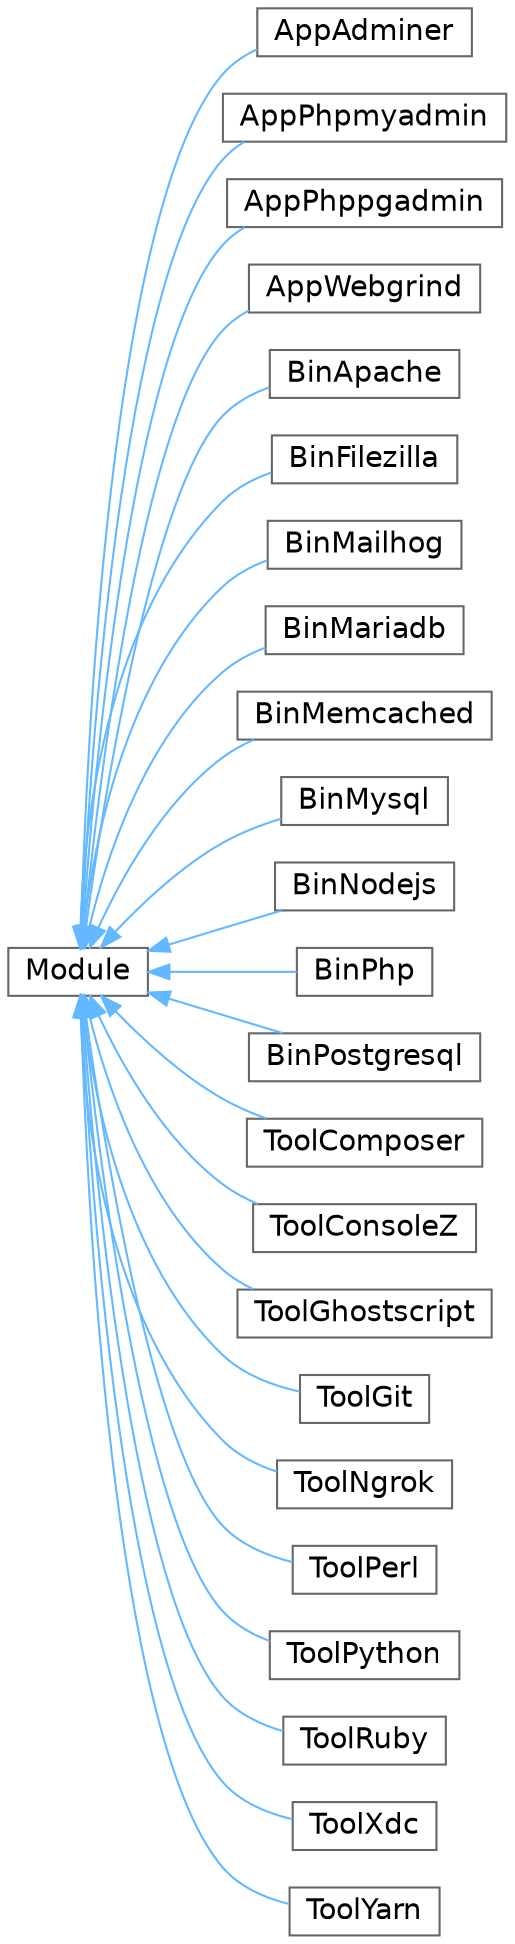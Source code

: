 digraph "Graphical Class Hierarchy"
{
 // LATEX_PDF_SIZE
  bgcolor="transparent";
  edge [fontname=Helvetica,fontsize=14,labelfontname=Helvetica,labelfontsize=14];
  node [fontname=Helvetica,fontsize=14,shape=box,height=0.2,width=0.4];
  rankdir="LR";
  Node0 [id="Node000000",label="Module",height=0.2,width=0.4,color="grey40", fillcolor="white", style="filled",URL="$d3/d9c/classModule.html",tooltip=" "];
  Node0 -> Node1 [id="edge1_Node000000_Node000001",dir="back",color="steelblue1",style="solid",tooltip=" "];
  Node1 [id="Node000001",label="AppAdminer",height=0.2,width=0.4,color="grey40", fillcolor="white", style="filled",URL="$df/d54/classAppAdminer.html",tooltip=" "];
  Node0 -> Node2 [id="edge2_Node000000_Node000002",dir="back",color="steelblue1",style="solid",tooltip=" "];
  Node2 [id="Node000002",label="AppPhpmyadmin",height=0.2,width=0.4,color="grey40", fillcolor="white", style="filled",URL="$dd/dec/classAppPhpmyadmin.html",tooltip=" "];
  Node0 -> Node3 [id="edge3_Node000000_Node000003",dir="back",color="steelblue1",style="solid",tooltip=" "];
  Node3 [id="Node000003",label="AppPhppgadmin",height=0.2,width=0.4,color="grey40", fillcolor="white", style="filled",URL="$dc/d53/classAppPhppgadmin.html",tooltip=" "];
  Node0 -> Node4 [id="edge4_Node000000_Node000004",dir="back",color="steelblue1",style="solid",tooltip=" "];
  Node4 [id="Node000004",label="AppWebgrind",height=0.2,width=0.4,color="grey40", fillcolor="white", style="filled",URL="$dc/df4/classAppWebgrind.html",tooltip=" "];
  Node0 -> Node5 [id="edge5_Node000000_Node000005",dir="back",color="steelblue1",style="solid",tooltip=" "];
  Node5 [id="Node000005",label="BinApache",height=0.2,width=0.4,color="grey40", fillcolor="white", style="filled",URL="$d9/d6c/classBinApache.html",tooltip=" "];
  Node0 -> Node6 [id="edge6_Node000000_Node000006",dir="back",color="steelblue1",style="solid",tooltip=" "];
  Node6 [id="Node000006",label="BinFilezilla",height=0.2,width=0.4,color="grey40", fillcolor="white", style="filled",URL="$da/d23/classBinFilezilla.html",tooltip=" "];
  Node0 -> Node7 [id="edge7_Node000000_Node000007",dir="back",color="steelblue1",style="solid",tooltip=" "];
  Node7 [id="Node000007",label="BinMailhog",height=0.2,width=0.4,color="grey40", fillcolor="white", style="filled",URL="$db/df2/classBinMailhog.html",tooltip=" "];
  Node0 -> Node8 [id="edge8_Node000000_Node000008",dir="back",color="steelblue1",style="solid",tooltip=" "];
  Node8 [id="Node000008",label="BinMariadb",height=0.2,width=0.4,color="grey40", fillcolor="white", style="filled",URL="$d4/d8f/classBinMariadb.html",tooltip=" "];
  Node0 -> Node9 [id="edge9_Node000000_Node000009",dir="back",color="steelblue1",style="solid",tooltip=" "];
  Node9 [id="Node000009",label="BinMemcached",height=0.2,width=0.4,color="grey40", fillcolor="white", style="filled",URL="$da/d10/classBinMemcached.html",tooltip=" "];
  Node0 -> Node10 [id="edge10_Node000000_Node000010",dir="back",color="steelblue1",style="solid",tooltip=" "];
  Node10 [id="Node000010",label="BinMysql",height=0.2,width=0.4,color="grey40", fillcolor="white", style="filled",URL="$d6/d88/classBinMysql.html",tooltip=" "];
  Node0 -> Node11 [id="edge11_Node000000_Node000011",dir="back",color="steelblue1",style="solid",tooltip=" "];
  Node11 [id="Node000011",label="BinNodejs",height=0.2,width=0.4,color="grey40", fillcolor="white", style="filled",URL="$d8/d9c/classBinNodejs.html",tooltip=" "];
  Node0 -> Node12 [id="edge12_Node000000_Node000012",dir="back",color="steelblue1",style="solid",tooltip=" "];
  Node12 [id="Node000012",label="BinPhp",height=0.2,width=0.4,color="grey40", fillcolor="white", style="filled",URL="$dc/db3/classBinPhp.html",tooltip=" "];
  Node0 -> Node13 [id="edge13_Node000000_Node000013",dir="back",color="steelblue1",style="solid",tooltip=" "];
  Node13 [id="Node000013",label="BinPostgresql",height=0.2,width=0.4,color="grey40", fillcolor="white", style="filled",URL="$dc/db9/classBinPostgresql.html",tooltip=" "];
  Node0 -> Node14 [id="edge14_Node000000_Node000014",dir="back",color="steelblue1",style="solid",tooltip=" "];
  Node14 [id="Node000014",label="ToolComposer",height=0.2,width=0.4,color="grey40", fillcolor="white", style="filled",URL="$d7/d6f/classToolComposer.html",tooltip=" "];
  Node0 -> Node15 [id="edge15_Node000000_Node000015",dir="back",color="steelblue1",style="solid",tooltip=" "];
  Node15 [id="Node000015",label="ToolConsoleZ",height=0.2,width=0.4,color="grey40", fillcolor="white", style="filled",URL="$d6/d0c/classToolConsoleZ.html",tooltip=" "];
  Node0 -> Node16 [id="edge16_Node000000_Node000016",dir="back",color="steelblue1",style="solid",tooltip=" "];
  Node16 [id="Node000016",label="ToolGhostscript",height=0.2,width=0.4,color="grey40", fillcolor="white", style="filled",URL="$d3/df9/classToolGhostscript.html",tooltip=" "];
  Node0 -> Node17 [id="edge17_Node000000_Node000017",dir="back",color="steelblue1",style="solid",tooltip=" "];
  Node17 [id="Node000017",label="ToolGit",height=0.2,width=0.4,color="grey40", fillcolor="white", style="filled",URL="$d3/dc0/classToolGit.html",tooltip=" "];
  Node0 -> Node18 [id="edge18_Node000000_Node000018",dir="back",color="steelblue1",style="solid",tooltip=" "];
  Node18 [id="Node000018",label="ToolNgrok",height=0.2,width=0.4,color="grey40", fillcolor="white", style="filled",URL="$dc/d8f/classToolNgrok.html",tooltip=" "];
  Node0 -> Node19 [id="edge19_Node000000_Node000019",dir="back",color="steelblue1",style="solid",tooltip=" "];
  Node19 [id="Node000019",label="ToolPerl",height=0.2,width=0.4,color="grey40", fillcolor="white", style="filled",URL="$d0/dd5/classToolPerl.html",tooltip=" "];
  Node0 -> Node20 [id="edge20_Node000000_Node000020",dir="back",color="steelblue1",style="solid",tooltip=" "];
  Node20 [id="Node000020",label="ToolPython",height=0.2,width=0.4,color="grey40", fillcolor="white", style="filled",URL="$d4/d34/classToolPython.html",tooltip=" "];
  Node0 -> Node21 [id="edge21_Node000000_Node000021",dir="back",color="steelblue1",style="solid",tooltip=" "];
  Node21 [id="Node000021",label="ToolRuby",height=0.2,width=0.4,color="grey40", fillcolor="white", style="filled",URL="$de/d39/classToolRuby.html",tooltip=" "];
  Node0 -> Node22 [id="edge22_Node000000_Node000022",dir="back",color="steelblue1",style="solid",tooltip=" "];
  Node22 [id="Node000022",label="ToolXdc",height=0.2,width=0.4,color="grey40", fillcolor="white", style="filled",URL="$df/d1b/classToolXdc.html",tooltip=" "];
  Node0 -> Node23 [id="edge23_Node000000_Node000023",dir="back",color="steelblue1",style="solid",tooltip=" "];
  Node23 [id="Node000023",label="ToolYarn",height=0.2,width=0.4,color="grey40", fillcolor="white", style="filled",URL="$d7/d8e/classToolYarn.html",tooltip=" "];
}
